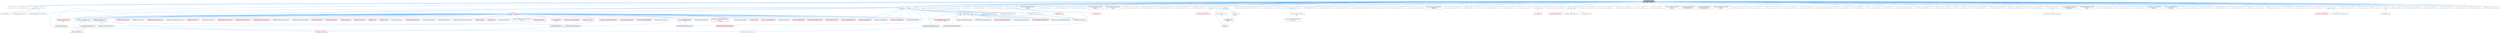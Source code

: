 digraph "ModuleManager.h"
{
 // INTERACTIVE_SVG=YES
 // LATEX_PDF_SIZE
  bgcolor="transparent";
  edge [fontname=Helvetica,fontsize=10,labelfontname=Helvetica,labelfontsize=10];
  node [fontname=Helvetica,fontsize=10,shape=box,height=0.2,width=0.4];
  Node1 [id="Node000001",label="ModuleManager.h",height=0.2,width=0.4,color="gray40", fillcolor="grey60", style="filled", fontcolor="black",tooltip=" "];
  Node1 -> Node2 [id="edge1_Node000001_Node000002",dir="back",color="steelblue1",style="solid",tooltip=" "];
  Node2 [id="Node000002",label="AIModule.h",height=0.2,width=0.4,color="grey40", fillcolor="white", style="filled",URL="$d9/df1/AIModule_8h.html",tooltip=" "];
  Node1 -> Node3 [id="edge2_Node000001_Node000003",dir="back",color="steelblue1",style="solid",tooltip=" "];
  Node3 [id="Node000003",label="AnimationEditorUtils.h",height=0.2,width=0.4,color="grey40", fillcolor="white", style="filled",URL="$df/d23/AnimationEditorUtils_8h.html",tooltip=" "];
  Node1 -> Node4 [id="edge3_Node000001_Node000004",dir="back",color="steelblue1",style="solid",tooltip=" "];
  Node4 [id="Node000004",label="AssetRegistryInterface.h",height=0.2,width=0.4,color="grey40", fillcolor="white", style="filled",URL="$d5/d26/AssetRegistryInterface_8h.html",tooltip=" "];
  Node4 -> Node5 [id="edge4_Node000004_Node000005",dir="back",color="steelblue1",style="solid",tooltip=" "];
  Node5 [id="Node000005",label="AssetManager.h",height=0.2,width=0.4,color="grey40", fillcolor="white", style="filled",URL="$d6/d7d/AssetManager_8h.html",tooltip=" "];
  Node4 -> Node6 [id="edge5_Node000004_Node000006",dir="back",color="steelblue1",style="solid",tooltip=" "];
  Node6 [id="Node000006",label="AssetRegistryGenerator.h",height=0.2,width=0.4,color="grey40", fillcolor="white", style="filled",URL="$df/dd1/AssetRegistryGenerator_8h.html",tooltip=" "];
  Node4 -> Node7 [id="edge6_Node000004_Node000007",dir="back",color="steelblue1",style="solid",tooltip=" "];
  Node7 [id="Node000007",label="DiffAssetRegistriesCommandlet.h",height=0.2,width=0.4,color="grey40", fillcolor="white", style="filled",URL="$d8/d4e/DiffAssetRegistriesCommandlet_8h.html",tooltip=" "];
  Node1 -> Node8 [id="edge7_Node000001_Node000008",dir="back",color="steelblue1",style="solid",tooltip=" "];
  Node8 [id="Node000008",label="BlueprintActionFilter.h",height=0.2,width=0.4,color="grey40", fillcolor="white", style="filled",URL="$d5/d2a/BlueprintActionFilter_8h.html",tooltip=" "];
  Node8 -> Node9 [id="edge8_Node000008_Node000009",dir="back",color="steelblue1",style="solid",tooltip=" "];
  Node9 [id="Node000009",label="BlueprintActionMenuUtils.h",height=0.2,width=0.4,color="grey40", fillcolor="white", style="filled",URL="$d3/dad/BlueprintActionMenuUtils_8h.html",tooltip=" "];
  Node8 -> Node10 [id="edge9_Node000008_Node000010",dir="back",color="steelblue1",style="solid",tooltip=" "];
  Node10 [id="Node000010",label="BlueprintComponentNodeSpawner.h",height=0.2,width=0.4,color="grey40", fillcolor="white", style="filled",URL="$d2/d98/BlueprintComponentNodeSpawner_8h.html",tooltip=" "];
  Node8 -> Node11 [id="edge10_Node000008_Node000011",dir="back",color="steelblue1",style="solid",tooltip=" "];
  Node11 [id="Node000011",label="BlueprintDragDropMenuItem.h",height=0.2,width=0.4,color="grey40", fillcolor="white", style="filled",URL="$dc/deb/BlueprintDragDropMenuItem_8h.html",tooltip=" "];
  Node8 -> Node12 [id="edge11_Node000008_Node000012",dir="back",color="steelblue1",style="solid",tooltip=" "];
  Node12 [id="Node000012",label="BlueprintFunctionNodeSpawner.h",height=0.2,width=0.4,color="grey40", fillcolor="white", style="filled",URL="$d0/d59/BlueprintFunctionNodeSpawner_8h.html",tooltip=" "];
  Node12 -> Node13 [id="edge12_Node000012_Node000013",dir="back",color="steelblue1",style="solid",tooltip=" "];
  Node13 [id="Node000013",label="BlueprintTypePromotion.h",height=0.2,width=0.4,color="grey40", fillcolor="white", style="filled",URL="$d2/d23/BlueprintTypePromotion_8h.html",tooltip=" "];
  Node8 -> Node14 [id="edge13_Node000008_Node000014",dir="back",color="steelblue1",style="solid",tooltip=" "];
  Node14 [id="Node000014",label="BlueprintNodeSpawner.h",height=0.2,width=0.4,color="grey40", fillcolor="white", style="filled",URL="$d1/de9/BlueprintNodeSpawner_8h.html",tooltip=" "];
  Node14 -> Node15 [id="edge14_Node000014_Node000015",dir="back",color="steelblue1",style="solid",tooltip=" "];
  Node15 [id="Node000015",label="BlueprintAssetNodeSpawner.h",height=0.2,width=0.4,color="grey40", fillcolor="white", style="filled",URL="$d2/d56/BlueprintAssetNodeSpawner_8h.html",tooltip=" "];
  Node14 -> Node16 [id="edge15_Node000014_Node000016",dir="back",color="steelblue1",style="solid",tooltip=" "];
  Node16 [id="Node000016",label="BlueprintBoundNodeSpawner.h",height=0.2,width=0.4,color="grey40", fillcolor="white", style="filled",URL="$d4/da4/BlueprintBoundNodeSpawner_8h.html",tooltip=" "];
  Node14 -> Node10 [id="edge16_Node000014_Node000010",dir="back",color="steelblue1",style="solid",tooltip=" "];
  Node14 -> Node17 [id="edge17_Node000014_Node000017",dir="back",color="steelblue1",style="solid",tooltip=" "];
  Node17 [id="Node000017",label="BlueprintEventNodeSpawner.h",height=0.2,width=0.4,color="red", fillcolor="#FFF0F0", style="filled",URL="$d4/dd3/BlueprintEventNodeSpawner_8h.html",tooltip=" "];
  Node14 -> Node20 [id="edge18_Node000014_Node000020",dir="back",color="steelblue1",style="solid",tooltip=" "];
  Node20 [id="Node000020",label="BlueprintFieldNodeSpawner.h",height=0.2,width=0.4,color="red", fillcolor="#FFF0F0", style="filled",URL="$da/d70/BlueprintFieldNodeSpawner_8h.html",tooltip=" "];
  Node20 -> Node12 [id="edge19_Node000020_Node000012",dir="back",color="steelblue1",style="solid",tooltip=" "];
  Node20 -> Node22 [id="edge20_Node000020_Node000022",dir="back",color="steelblue1",style="solid",tooltip=" "];
  Node22 [id="Node000022",label="BlueprintVariableNodeSpawner.h",height=0.2,width=0.4,color="grey40", fillcolor="white", style="filled",URL="$db/dba/BlueprintVariableNodeSpawner_8h.html",tooltip=" "];
  Node14 -> Node12 [id="edge21_Node000014_Node000012",dir="back",color="steelblue1",style="solid",tooltip=" "];
  Node14 -> Node23 [id="edge22_Node000014_Node000023",dir="back",color="steelblue1",style="solid",tooltip=" "];
  Node23 [id="Node000023",label="BlueprintNodeTemplateCache.h",height=0.2,width=0.4,color="grey40", fillcolor="white", style="filled",URL="$d7/d87/BlueprintNodeTemplateCache_8h.html",tooltip=" "];
  Node14 -> Node22 [id="edge23_Node000014_Node000022",dir="back",color="steelblue1",style="solid",tooltip=" "];
  Node14 -> Node24 [id="edge24_Node000014_Node000024",dir="back",color="steelblue1",style="solid",tooltip=" "];
  Node24 [id="Node000024",label="RigVMEdGraphNodeSpawner.h",height=0.2,width=0.4,color="red", fillcolor="#FFF0F0", style="filled",URL="$d4/d8b/RigVMEdGraphNodeSpawner_8h.html",tooltip=" "];
  Node14 -> Node31 [id="edge25_Node000014_Node000031",dir="back",color="steelblue1",style="solid",tooltip=" "];
  Node31 [id="Node000031",label="SRigVMActionMenu.cpp",height=0.2,width=0.4,color="grey40", fillcolor="white", style="filled",URL="$dc/d4c/SRigVMActionMenu_8cpp.html",tooltip=" "];
  Node8 -> Node22 [id="edge26_Node000008_Node000022",dir="back",color="steelblue1",style="solid",tooltip=" "];
  Node8 -> Node32 [id="edge27_Node000008_Node000032",dir="back",color="steelblue1",style="solid",tooltip=" "];
  Node32 [id="Node000032",label="K2Node.h",height=0.2,width=0.4,color="red", fillcolor="#FFF0F0", style="filled",URL="$d5/d94/K2Node_8h.html",tooltip=" "];
  Node32 -> Node33 [id="edge28_Node000032_Node000033",dir="back",color="steelblue1",style="solid",tooltip=" "];
  Node33 [id="Node000033",label="AnimGraphNode_Base.h",height=0.2,width=0.4,color="red", fillcolor="#FFF0F0", style="filled",URL="$d0/dfb/AnimGraphNode__Base_8h.html",tooltip=" "];
  Node33 -> Node124 [id="edge29_Node000033_Node000124",dir="back",color="steelblue1",style="solid",tooltip=" "];
  Node124 [id="Node000124",label="K2Node_AnimNodeReference.h",height=0.2,width=0.4,color="grey40", fillcolor="white", style="filled",URL="$d2/d81/K2Node__AnimNodeReference_8h.html",tooltip=" "];
  Node32 -> Node20 [id="edge30_Node000032_Node000020",dir="back",color="steelblue1",style="solid",tooltip=" "];
  Node32 -> Node124 [id="edge31_Node000032_Node000124",dir="back",color="steelblue1",style="solid",tooltip=" "];
  Node32 -> Node125 [id="edge32_Node000032_Node000125",dir="back",color="steelblue1",style="solid",tooltip=" "];
  Node125 [id="Node000125",label="K2Node_AssignmentStatement.h",height=0.2,width=0.4,color="red", fillcolor="#FFF0F0", style="filled",URL="$d1/d32/K2Node__AssignmentStatement_8h.html",tooltip=" "];
  Node32 -> Node128 [id="edge33_Node000032_Node000128",dir="back",color="steelblue1",style="solid",tooltip=" "];
  Node128 [id="Node000128",label="K2Node_BaseAsyncTask.h",height=0.2,width=0.4,color="red", fillcolor="#FFF0F0", style="filled",URL="$d5/db7/K2Node__BaseAsyncTask_8h.html",tooltip=" "];
  Node32 -> Node131 [id="edge34_Node000032_Node000131",dir="back",color="steelblue1",style="solid",tooltip=" "];
  Node131 [id="Node000131",label="K2Node_BaseMCDelegate.h",height=0.2,width=0.4,color="red", fillcolor="#FFF0F0", style="filled",URL="$dd/d9b/K2Node__BaseMCDelegate_8h.html",tooltip=" "];
  Node32 -> Node137 [id="edge35_Node000032_Node000137",dir="back",color="steelblue1",style="solid",tooltip=" "];
  Node137 [id="Node000137",label="K2Node_BitmaskLiteral.h",height=0.2,width=0.4,color="grey40", fillcolor="white", style="filled",URL="$dc/de6/K2Node__BitmaskLiteral_8h.html",tooltip=" "];
  Node32 -> Node138 [id="edge36_Node000032_Node000138",dir="back",color="steelblue1",style="solid",tooltip=" "];
  Node138 [id="Node000138",label="K2Node_BreakStruct.h",height=0.2,width=0.4,color="red", fillcolor="#FFF0F0", style="filled",URL="$df/d93/K2Node__BreakStruct_8h.html",tooltip=" "];
  Node32 -> Node139 [id="edge37_Node000032_Node000139",dir="back",color="steelblue1",style="solid",tooltip=" "];
  Node139 [id="Node000139",label="K2Node_CallFunction.h",height=0.2,width=0.4,color="red", fillcolor="#FFF0F0", style="filled",URL="$d5/d5f/K2Node__CallFunction_8h.html",tooltip=" "];
  Node139 -> Node142 [id="edge38_Node000139_Node000142",dir="back",color="steelblue1",style="solid",tooltip=" "];
  Node142 [id="Node000142",label="K2Node_AnimGetter.h",height=0.2,width=0.4,color="grey40", fillcolor="white", style="filled",URL="$dc/d9a/K2Node__AnimGetter_8h.html",tooltip=" "];
  Node32 -> Node157 [id="edge39_Node000032_Node000157",dir="back",color="steelblue1",style="solid",tooltip=" "];
  Node157 [id="Node000157",label="K2Node_CastByteToEnum.h",height=0.2,width=0.4,color="grey40", fillcolor="white", style="filled",URL="$d7/dcf/K2Node__CastByteToEnum_8h.html",tooltip=" "];
  Node32 -> Node158 [id="edge40_Node000032_Node000158",dir="back",color="steelblue1",style="solid",tooltip=" "];
  Node158 [id="Node000158",label="K2Node_ClassDynamicCast.h",height=0.2,width=0.4,color="grey40", fillcolor="white", style="filled",URL="$d1/d23/K2Node__ClassDynamicCast_8h.html",tooltip=" "];
  Node32 -> Node159 [id="edge41_Node000032_Node000159",dir="back",color="steelblue1",style="solid",tooltip=" "];
  Node159 [id="Node000159",label="K2Node_ConstructObjectFrom\lClass.h",height=0.2,width=0.4,color="red", fillcolor="#FFF0F0", style="filled",URL="$d6/de4/K2Node__ConstructObjectFromClass_8h.html",tooltip=" "];
  Node159 -> Node162 [id="edge42_Node000159_Node000162",dir="back",color="steelblue1",style="solid",tooltip=" "];
  Node162 [id="Node000162",label="K2Node_SpawnActorFromClass.h",height=0.2,width=0.4,color="red", fillcolor="#FFF0F0", style="filled",URL="$dc/d71/K2Node__SpawnActorFromClass_8h.html",tooltip=" "];
  Node32 -> Node163 [id="edge43_Node000032_Node000163",dir="back",color="steelblue1",style="solid",tooltip=" "];
  Node163 [id="Node000163",label="K2Node_ConvertAsset.h",height=0.2,width=0.4,color="grey40", fillcolor="white", style="filled",URL="$d0/da7/K2Node__ConvertAsset_8h.html",tooltip=" "];
  Node32 -> Node164 [id="edge44_Node000032_Node000164",dir="back",color="steelblue1",style="solid",tooltip=" "];
  Node164 [id="Node000164",label="K2Node_Copy.h",height=0.2,width=0.4,color="red", fillcolor="#FFF0F0", style="filled",URL="$d5/dce/K2Node__Copy_8h.html",tooltip=" "];
  Node32 -> Node165 [id="edge45_Node000032_Node000165",dir="back",color="steelblue1",style="solid",tooltip=" "];
  Node165 [id="Node000165",label="K2Node_CreateDelegate.h",height=0.2,width=0.4,color="red", fillcolor="#FFF0F0", style="filled",URL="$d2/d7e/K2Node__CreateDelegate_8h.html",tooltip=" "];
  Node32 -> Node166 [id="edge46_Node000032_Node000166",dir="back",color="steelblue1",style="solid",tooltip=" "];
  Node166 [id="Node000166",label="K2Node_DeadClass.h",height=0.2,width=0.4,color="grey40", fillcolor="white", style="filled",URL="$df/d0c/K2Node__DeadClass_8h.html",tooltip=" "];
  Node32 -> Node167 [id="edge47_Node000032_Node000167",dir="back",color="steelblue1",style="solid",tooltip=" "];
  Node167 [id="Node000167",label="K2Node_DelegateSet.h",height=0.2,width=0.4,color="red", fillcolor="#FFF0F0", style="filled",URL="$d0/d7b/K2Node__DelegateSet_8h.html",tooltip=" "];
  Node32 -> Node168 [id="edge48_Node000032_Node000168",dir="back",color="steelblue1",style="solid",tooltip=" "];
  Node168 [id="Node000168",label="K2Node_DoOnceMultiInput.h",height=0.2,width=0.4,color="red", fillcolor="#FFF0F0", style="filled",URL="$d8/db3/K2Node__DoOnceMultiInput_8h.html",tooltip=" "];
  Node32 -> Node169 [id="edge49_Node000032_Node000169",dir="back",color="steelblue1",style="solid",tooltip=" "];
  Node169 [id="Node000169",label="K2Node_DynamicCast.h",height=0.2,width=0.4,color="red", fillcolor="#FFF0F0", style="filled",URL="$dc/d1c/K2Node__DynamicCast_8h.html",tooltip=" "];
  Node169 -> Node158 [id="edge50_Node000169_Node000158",dir="back",color="steelblue1",style="solid",tooltip=" "];
  Node32 -> Node170 [id="edge51_Node000032_Node000170",dir="back",color="steelblue1",style="solid",tooltip=" "];
  Node170 [id="Node000170",label="K2Node_EaseFunction.h",height=0.2,width=0.4,color="red", fillcolor="#FFF0F0", style="filled",URL="$d7/db4/K2Node__EaseFunction_8h.html",tooltip=" "];
  Node32 -> Node171 [id="edge52_Node000032_Node000171",dir="back",color="steelblue1",style="solid",tooltip=" "];
  Node171 [id="Node000171",label="K2Node_EditablePinBase.h",height=0.2,width=0.4,color="red", fillcolor="#FFF0F0", style="filled",URL="$dd/d63/K2Node__EditablePinBase_8h.html",tooltip=" "];
  Node32 -> Node207 [id="edge53_Node000032_Node000207",dir="back",color="steelblue1",style="solid",tooltip=" "];
  Node207 [id="Node000207",label="K2Node_EnumEquality.h",height=0.2,width=0.4,color="red", fillcolor="#FFF0F0", style="filled",URL="$d4/d88/K2Node__EnumEquality_8h.html",tooltip=" "];
  Node32 -> Node209 [id="edge54_Node000032_Node000209",dir="back",color="steelblue1",style="solid",tooltip=" "];
  Node209 [id="Node000209",label="K2Node_EnumLiteral.h",height=0.2,width=0.4,color="grey40", fillcolor="white", style="filled",URL="$d3/d1c/K2Node__EnumLiteral_8h.html",tooltip=" "];
  Node32 -> Node210 [id="edge55_Node000032_Node000210",dir="back",color="steelblue1",style="solid",tooltip=" "];
  Node210 [id="Node000210",label="K2Node_ExecutionSequence.h",height=0.2,width=0.4,color="red", fillcolor="#FFF0F0", style="filled",URL="$da/d97/K2Node__ExecutionSequence_8h.html",tooltip=" "];
  Node32 -> Node212 [id="edge56_Node000032_Node000212",dir="back",color="steelblue1",style="solid",tooltip=" "];
  Node212 [id="Node000212",label="K2Node_ForEachElementInEnum.h",height=0.2,width=0.4,color="grey40", fillcolor="white", style="filled",URL="$d2/d15/K2Node__ForEachElementInEnum_8h.html",tooltip=" "];
  Node32 -> Node213 [id="edge57_Node000032_Node000213",dir="back",color="steelblue1",style="solid",tooltip=" "];
  Node213 [id="Node000213",label="K2Node_FormatText.h",height=0.2,width=0.4,color="red", fillcolor="#FFF0F0", style="filled",URL="$d0/d94/K2Node__FormatText_8h.html",tooltip=" "];
  Node32 -> Node214 [id="edge58_Node000032_Node000214",dir="back",color="steelblue1",style="solid",tooltip=" "];
  Node214 [id="Node000214",label="K2Node_GenericToText.h",height=0.2,width=0.4,color="grey40", fillcolor="white", style="filled",URL="$d7/dc1/K2Node__GenericToText_8h.html",tooltip=" "];
  Node32 -> Node215 [id="edge59_Node000032_Node000215",dir="back",color="steelblue1",style="solid",tooltip=" "];
  Node215 [id="Node000215",label="K2Node_GetArrayItem.h",height=0.2,width=0.4,color="red", fillcolor="#FFF0F0", style="filled",URL="$df/db6/K2Node__GetArrayItem_8h.html",tooltip=" "];
  Node32 -> Node216 [id="edge60_Node000032_Node000216",dir="back",color="steelblue1",style="solid",tooltip=" "];
  Node216 [id="Node000216",label="K2Node_GetClassDefaults.h",height=0.2,width=0.4,color="red", fillcolor="#FFF0F0", style="filled",URL="$d8/d5e/K2Node__GetClassDefaults_8h.html",tooltip=" "];
  Node32 -> Node217 [id="edge61_Node000032_Node000217",dir="back",color="steelblue1",style="solid",tooltip=" "];
  Node217 [id="Node000217",label="K2Node_GetDataTableRow.h",height=0.2,width=0.4,color="red", fillcolor="#FFF0F0", style="filled",URL="$d5/d7f/K2Node__GetDataTableRow_8h.html",tooltip=" "];
  Node32 -> Node218 [id="edge62_Node000032_Node000218",dir="back",color="steelblue1",style="solid",tooltip=" "];
  Node218 [id="Node000218",label="K2Node_GetEnumeratorName.h",height=0.2,width=0.4,color="red", fillcolor="#FFF0F0", style="filled",URL="$d1/d1f/K2Node__GetEnumeratorName_8h.html",tooltip=" "];
  Node32 -> Node220 [id="edge63_Node000032_Node000220",dir="back",color="steelblue1",style="solid",tooltip=" "];
  Node220 [id="Node000220",label="K2Node_GetNumEnumEntries.h",height=0.2,width=0.4,color="grey40", fillcolor="white", style="filled",URL="$d6/d60/K2Node__GetNumEnumEntries_8h.html",tooltip=" "];
  Node32 -> Node221 [id="edge64_Node000032_Node000221",dir="back",color="steelblue1",style="solid",tooltip=" "];
  Node221 [id="Node000221",label="K2Node_GetSequenceBinding.h",height=0.2,width=0.4,color="grey40", fillcolor="white", style="filled",URL="$dc/d62/K2Node__GetSequenceBinding_8h.html",tooltip=" "];
  Node32 -> Node222 [id="edge65_Node000032_Node000222",dir="back",color="steelblue1",style="solid",tooltip=" "];
  Node222 [id="Node000222",label="K2Node_GetSubsystem.h",height=0.2,width=0.4,color="grey40", fillcolor="white", style="filled",URL="$d6/d44/K2Node__GetSubsystem_8h.html",tooltip=" "];
  Node32 -> Node223 [id="edge66_Node000032_Node000223",dir="back",color="steelblue1",style="solid",tooltip=" "];
  Node223 [id="Node000223",label="K2Node_IfThenElse.h",height=0.2,width=0.4,color="red", fillcolor="#FFF0F0", style="filled",URL="$d7/d43/K2Node__IfThenElse_8h.html",tooltip=" "];
  Node32 -> Node224 [id="edge67_Node000032_Node000224",dir="back",color="steelblue1",style="solid",tooltip=" "];
  Node224 [id="Node000224",label="K2Node_InputAction.h",height=0.2,width=0.4,color="red", fillcolor="#FFF0F0", style="filled",URL="$d7/d16/K2Node__InputAction_8h.html",tooltip=" "];
  Node32 -> Node225 [id="edge68_Node000032_Node000225",dir="back",color="steelblue1",style="solid",tooltip=" "];
  Node225 [id="Node000225",label="K2Node_InputKey.h",height=0.2,width=0.4,color="red", fillcolor="#FFF0F0", style="filled",URL="$d2/dd5/K2Node__InputKey_8h.html",tooltip=" "];
  Node32 -> Node226 [id="edge69_Node000032_Node000226",dir="back",color="steelblue1",style="solid",tooltip=" "];
  Node226 [id="Node000226",label="K2Node_InputTouch.h",height=0.2,width=0.4,color="red", fillcolor="#FFF0F0", style="filled",URL="$d4/d0f/K2Node__InputTouch_8h.html",tooltip=" "];
  Node32 -> Node227 [id="edge70_Node000032_Node000227",dir="back",color="steelblue1",style="solid",tooltip=" "];
  Node227 [id="Node000227",label="K2Node_Knot.h",height=0.2,width=0.4,color="red", fillcolor="#FFF0F0", style="filled",URL="$d2/dfd/K2Node__Knot_8h.html",tooltip=" "];
  Node32 -> Node228 [id="edge71_Node000032_Node000228",dir="back",color="steelblue1",style="solid",tooltip=" "];
  Node228 [id="Node000228",label="K2Node_Literal.h",height=0.2,width=0.4,color="red", fillcolor="#FFF0F0", style="filled",URL="$da/d6c/K2Node__Literal_8h.html",tooltip=" "];
  Node32 -> Node229 [id="edge72_Node000032_Node000229",dir="back",color="steelblue1",style="solid",tooltip=" "];
  Node229 [id="Node000229",label="K2Node_LoadAsset.h",height=0.2,width=0.4,color="grey40", fillcolor="white", style="filled",URL="$db/d4b/K2Node__LoadAsset_8h.html",tooltip=" "];
  Node32 -> Node205 [id="edge73_Node000032_Node000205",dir="back",color="steelblue1",style="solid",tooltip=" "];
  Node205 [id="Node000205",label="K2Node_MacroInstance.h",height=0.2,width=0.4,color="red", fillcolor="#FFF0F0", style="filled",URL="$d1/d45/K2Node__MacroInstance_8h.html",tooltip=" "];
  Node32 -> Node230 [id="edge74_Node000032_Node000230",dir="back",color="steelblue1",style="solid",tooltip=" "];
  Node230 [id="Node000230",label="K2Node_MakeContainer.h",height=0.2,width=0.4,color="red", fillcolor="#FFF0F0", style="filled",URL="$d8/de7/K2Node__MakeContainer_8h.html",tooltip=" "];
  Node32 -> Node234 [id="edge75_Node000032_Node000234",dir="back",color="steelblue1",style="solid",tooltip=" "];
  Node234 [id="Node000234",label="K2Node_MakeStruct.h",height=0.2,width=0.4,color="red", fillcolor="#FFF0F0", style="filled",URL="$de/de5/K2Node__MakeStruct_8h.html",tooltip=" "];
  Node32 -> Node236 [id="edge76_Node000032_Node000236",dir="back",color="steelblue1",style="solid",tooltip=" "];
  Node236 [id="Node000236",label="K2Node_MakeVariable.h",height=0.2,width=0.4,color="grey40", fillcolor="white", style="filled",URL="$df/df3/K2Node__MakeVariable_8h.html",tooltip=" "];
  Node32 -> Node237 [id="edge77_Node000032_Node000237",dir="back",color="steelblue1",style="solid",tooltip=" "];
  Node237 [id="Node000237",label="K2Node_MapForEach.h",height=0.2,width=0.4,color="grey40", fillcolor="white", style="filled",URL="$da/d7a/K2Node__MapForEach_8h.html",tooltip=" "];
  Node32 -> Node238 [id="edge78_Node000032_Node000238",dir="back",color="steelblue1",style="solid",tooltip=" "];
  Node238 [id="Node000238",label="K2Node_PureAssignmentStatement.h",height=0.2,width=0.4,color="grey40", fillcolor="white", style="filled",URL="$dc/dda/K2Node__PureAssignmentStatement_8h.html",tooltip=" "];
  Node32 -> Node239 [id="edge79_Node000032_Node000239",dir="back",color="steelblue1",style="solid",tooltip=" "];
  Node239 [id="Node000239",label="K2Node_Select.h",height=0.2,width=0.4,color="red", fillcolor="#FFF0F0", style="filled",URL="$d2/de5/K2Node__Select_8h.html",tooltip=" "];
  Node32 -> Node240 [id="edge80_Node000032_Node000240",dir="back",color="steelblue1",style="solid",tooltip=" "];
  Node240 [id="Node000240",label="K2Node_Self.h",height=0.2,width=0.4,color="red", fillcolor="#FFF0F0", style="filled",URL="$d3/d27/K2Node__Self_8h.html",tooltip=" "];
  Node32 -> Node241 [id="edge81_Node000032_Node000241",dir="back",color="steelblue1",style="solid",tooltip=" "];
  Node241 [id="Node000241",label="K2Node_SetForEach.h",height=0.2,width=0.4,color="grey40", fillcolor="white", style="filled",URL="$d7/dbd/K2Node__SetForEach_8h.html",tooltip=" "];
  Node32 -> Node242 [id="edge82_Node000032_Node000242",dir="back",color="steelblue1",style="solid",tooltip=" "];
  Node242 [id="Node000242",label="K2Node_SetVariableOnPersistent\lFrame.h",height=0.2,width=0.4,color="grey40", fillcolor="white", style="filled",URL="$db/de9/K2Node__SetVariableOnPersistentFrame_8h.html",tooltip=" "];
  Node32 -> Node243 [id="edge83_Node000032_Node000243",dir="back",color="steelblue1",style="solid",tooltip=" "];
  Node243 [id="Node000243",label="K2Node_SpawnActor.h",height=0.2,width=0.4,color="red", fillcolor="#FFF0F0", style="filled",URL="$df/dd1/K2Node__SpawnActor_8h.html",tooltip=" "];
  Node32 -> Node162 [id="edge84_Node000032_Node000162",dir="back",color="steelblue1",style="solid",tooltip=" "];
  Node32 -> Node244 [id="edge85_Node000032_Node000244",dir="back",color="steelblue1",style="solid",tooltip=" "];
  Node244 [id="Node000244",label="K2Node_StructMemberGet.h",height=0.2,width=0.4,color="grey40", fillcolor="white", style="filled",URL="$d3/d37/K2Node__StructMemberGet_8h.html",tooltip=" "];
  Node244 -> Node138 [id="edge86_Node000244_Node000138",dir="back",color="steelblue1",style="solid",tooltip=" "];
  Node32 -> Node245 [id="edge87_Node000032_Node000245",dir="back",color="steelblue1",style="solid",tooltip=" "];
  Node245 [id="Node000245",label="K2Node_StructMemberSet.h",height=0.2,width=0.4,color="grey40", fillcolor="white", style="filled",URL="$df/d40/K2Node__StructMemberSet_8h.html",tooltip=" "];
  Node245 -> Node234 [id="edge88_Node000245_Node000234",dir="back",color="steelblue1",style="solid",tooltip=" "];
  Node32 -> Node246 [id="edge89_Node000032_Node000246",dir="back",color="steelblue1",style="solid",tooltip=" "];
  Node246 [id="Node000246",label="K2Node_StructOperation.h",height=0.2,width=0.4,color="grey40", fillcolor="white", style="filled",URL="$d1/d1c/K2Node__StructOperation_8h.html",tooltip=" "];
  Node246 -> Node234 [id="edge90_Node000246_Node000234",dir="back",color="steelblue1",style="solid",tooltip=" "];
  Node246 -> Node244 [id="edge91_Node000246_Node000244",dir="back",color="steelblue1",style="solid",tooltip=" "];
  Node246 -> Node245 [id="edge92_Node000246_Node000245",dir="back",color="steelblue1",style="solid",tooltip=" "];
  Node32 -> Node247 [id="edge93_Node000032_Node000247",dir="back",color="steelblue1",style="solid",tooltip=" "];
  Node247 [id="Node000247",label="K2Node_Switch.h",height=0.2,width=0.4,color="red", fillcolor="#FFF0F0", style="filled",URL="$dc/d1a/K2Node__Switch_8h.html",tooltip=" "];
  Node247 -> Node248 [id="edge94_Node000247_Node000248",dir="back",color="steelblue1",style="solid",tooltip=" "];
  Node248 [id="Node000248",label="K2Node_SwitchEnum.h",height=0.2,width=0.4,color="grey40", fillcolor="white", style="filled",URL="$d1/df5/K2Node__SwitchEnum_8h.html",tooltip=" "];
  Node32 -> Node248 [id="edge95_Node000032_Node000248",dir="back",color="steelblue1",style="solid",tooltip=" "];
  Node32 -> Node252 [id="edge96_Node000032_Node000252",dir="back",color="steelblue1",style="solid",tooltip=" "];
  Node252 [id="Node000252",label="K2Node_TemporaryVariable.h",height=0.2,width=0.4,color="red", fillcolor="#FFF0F0", style="filled",URL="$d1/d6a/K2Node__TemporaryVariable_8h.html",tooltip=" "];
  Node32 -> Node254 [id="edge97_Node000032_Node000254",dir="back",color="steelblue1",style="solid",tooltip=" "];
  Node254 [id="Node000254",label="K2Node_Timeline.h",height=0.2,width=0.4,color="red", fillcolor="#FFF0F0", style="filled",URL="$dd/dd4/K2Node__Timeline_8h.html",tooltip=" "];
  Node32 -> Node260 [id="edge98_Node000032_Node000260",dir="back",color="steelblue1",style="solid",tooltip=" "];
  Node260 [id="Node000260",label="K2Node_VariableSetRef.h",height=0.2,width=0.4,color="grey40", fillcolor="white", style="filled",URL="$dc/de5/K2Node__VariableSetRef_8h.html",tooltip=" "];
  Node8 -> Node142 [id="edge99_Node000008_Node000142",dir="back",color="steelblue1",style="solid",tooltip=" "];
  Node8 -> Node124 [id="edge100_Node000008_Node000124",dir="back",color="steelblue1",style="solid",tooltip=" "];
  Node8 -> Node139 [id="edge101_Node000008_Node000139",dir="back",color="steelblue1",style="solid",tooltip=" "];
  Node8 -> Node169 [id="edge102_Node000008_Node000169",dir="back",color="steelblue1",style="solid",tooltip=" "];
  Node8 -> Node215 [id="edge103_Node000008_Node000215",dir="back",color="steelblue1",style="solid",tooltip=" "];
  Node8 -> Node222 [id="edge104_Node000008_Node000222",dir="back",color="steelblue1",style="solid",tooltip=" "];
  Node8 -> Node205 [id="edge105_Node000008_Node000205",dir="back",color="steelblue1",style="solid",tooltip=" "];
  Node8 -> Node246 [id="edge106_Node000008_Node000246",dir="back",color="steelblue1",style="solid",tooltip=" "];
  Node8 -> Node260 [id="edge107_Node000008_Node000260",dir="back",color="steelblue1",style="solid",tooltip=" "];
  Node8 -> Node261 [id="edge108_Node000008_Node000261",dir="back",color="steelblue1",style="solid",tooltip=" "];
  Node261 [id="Node000261",label="RigVMActionMenuUtils.h",height=0.2,width=0.4,color="grey40", fillcolor="white", style="filled",URL="$dd/d72/RigVMActionMenuUtils_8h.html",tooltip=" "];
  Node261 -> Node31 [id="edge109_Node000261_Node000031",dir="back",color="steelblue1",style="solid",tooltip=" "];
  Node8 -> Node24 [id="edge110_Node000008_Node000024",dir="back",color="steelblue1",style="solid",tooltip=" "];
  Node1 -> Node13 [id="edge111_Node000001_Node000013",dir="back",color="steelblue1",style="solid",tooltip=" "];
  Node1 -> Node262 [id="edge112_Node000001_Node000262",dir="back",color="steelblue1",style="solid",tooltip=" "];
  Node262 [id="Node000262",label="CameraModularFeature.h",height=0.2,width=0.4,color="grey40", fillcolor="white", style="filled",URL="$dc/d79/CameraModularFeature_8h.html",tooltip=" "];
  Node1 -> Node263 [id="edge113_Node000001_Node000263",dir="back",color="steelblue1",style="solid",tooltip=" "];
  Node263 [id="Node000263",label="CameraPhotographyModule.h",height=0.2,width=0.4,color="grey40", fillcolor="white", style="filled",URL="$dc/d3c/CameraPhotographyModule_8h.html",tooltip=" "];
  Node1 -> Node264 [id="edge114_Node000001_Node000264",dir="back",color="steelblue1",style="solid",tooltip=" "];
  Node264 [id="Node000264",label="CelestialVault.h",height=0.2,width=0.4,color="grey40", fillcolor="white", style="filled",URL="$d8/d37/CelestialVault_8h.html",tooltip=" "];
  Node1 -> Node265 [id="edge115_Node000001_Node000265",dir="back",color="steelblue1",style="solid",tooltip=" "];
  Node265 [id="Node000265",label="CelestialVaultEditor.h",height=0.2,width=0.4,color="grey40", fillcolor="white", style="filled",URL="$da/ddc/CelestialVaultEditor_8h.html",tooltip=" "];
  Node1 -> Node266 [id="edge116_Node000001_Node000266",dir="back",color="steelblue1",style="solid",tooltip=" "];
  Node266 [id="Node000266",label="ChaosCachingEditorPlugin.h",height=0.2,width=0.4,color="grey40", fillcolor="white", style="filled",URL="$db/d55/ChaosCachingEditorPlugin_8h.html",tooltip=" "];
  Node1 -> Node267 [id="edge117_Node000001_Node000267",dir="back",color="steelblue1",style="solid",tooltip=" "];
  Node267 [id="Node000267",label="ChaosCachingPlugin.h",height=0.2,width=0.4,color="grey40", fillcolor="white", style="filled",URL="$d3/dc8/ChaosCachingPlugin_8h.html",tooltip=" "];
  Node267 -> Node268 [id="edge118_Node000267_Node000268",dir="back",color="steelblue1",style="solid",tooltip=" "];
  Node268 [id="Node000268",label="CacheEvents.h",height=0.2,width=0.4,color="red", fillcolor="#FFF0F0", style="filled",URL="$dc/dc3/CacheEvents_8h.html",tooltip=" "];
  Node1 -> Node273 [id="edge119_Node000001_Node000273",dir="back",color="steelblue1",style="solid",tooltip=" "];
  Node273 [id="Node000273",label="ChaosFleshDeprecatedNodes\lPlugin.h",height=0.2,width=0.4,color="grey40", fillcolor="white", style="filled",URL="$d9/d1d/ChaosFleshDeprecatedNodesPlugin_8h.html",tooltip=" "];
  Node1 -> Node274 [id="edge120_Node000001_Node000274",dir="back",color="steelblue1",style="solid",tooltip=" "];
  Node274 [id="Node000274",label="ChaosFleshEditorPlugin.h",height=0.2,width=0.4,color="grey40", fillcolor="white", style="filled",URL="$d1/dea/ChaosFleshEditorPlugin_8h.html",tooltip=" "];
  Node1 -> Node275 [id="edge121_Node000001_Node000275",dir="back",color="steelblue1",style="solid",tooltip=" "];
  Node275 [id="Node000275",label="ChaosFleshEnginePlugin.h",height=0.2,width=0.4,color="grey40", fillcolor="white", style="filled",URL="$dc/da6/ChaosFleshEnginePlugin_8h.html",tooltip=" "];
  Node1 -> Node276 [id="edge122_Node000001_Node000276",dir="back",color="steelblue1",style="solid",tooltip=" "];
  Node276 [id="Node000276",label="ChaosFleshNodesPlugin.h",height=0.2,width=0.4,color="grey40", fillcolor="white", style="filled",URL="$d8/d29/ChaosFleshNodesPlugin_8h.html",tooltip=" "];
  Node1 -> Node277 [id="edge123_Node000001_Node000277",dir="back",color="steelblue1",style="solid",tooltip=" "];
  Node277 [id="Node000277",label="ChaosModularVehicleEditor\lPlugin.h",height=0.2,width=0.4,color="grey40", fillcolor="white", style="filled",URL="$d0/dfb/ChaosModularVehicleEditorPlugin_8h.html",tooltip=" "];
  Node1 -> Node278 [id="edge124_Node000001_Node000278",dir="back",color="steelblue1",style="solid",tooltip=" "];
  Node278 [id="Node000278",label="ChaosModularVehicleEngine\lPlugin.h",height=0.2,width=0.4,color="grey40", fillcolor="white", style="filled",URL="$d8/dc1/ChaosModularVehicleEnginePlugin_8h.html",tooltip=" "];
  Node1 -> Node279 [id="edge125_Node000001_Node000279",dir="back",color="steelblue1",style="solid",tooltip=" "];
  Node279 [id="Node000279",label="ChaosModularVehiclePlugin.h",height=0.2,width=0.4,color="grey40", fillcolor="white", style="filled",URL="$db/db1/ChaosModularVehiclePlugin_8h.html",tooltip=" "];
  Node1 -> Node280 [id="edge126_Node000001_Node000280",dir="back",color="steelblue1",style="solid",tooltip=" "];
  Node280 [id="Node000280",label="ChaosSolverEditorPlugin.h",height=0.2,width=0.4,color="grey40", fillcolor="white", style="filled",URL="$d9/d01/ChaosSolverEditorPlugin_8h.html",tooltip=" "];
  Node1 -> Node281 [id="edge127_Node000001_Node000281",dir="back",color="steelblue1",style="solid",tooltip=" "];
  Node281 [id="Node000281",label="ChaosVehiclesEditorPlugin.h",height=0.2,width=0.4,color="grey40", fillcolor="white", style="filled",URL="$d9/da4/ChaosVehiclesEditorPlugin_8h.html",tooltip=" "];
  Node1 -> Node282 [id="edge128_Node000001_Node000282",dir="back",color="steelblue1",style="solid",tooltip=" "];
  Node282 [id="Node000282",label="ChaosVehiclesPlugin.h",height=0.2,width=0.4,color="grey40", fillcolor="white", style="filled",URL="$d8/d33/ChaosVehiclesPlugin_8h.html",tooltip=" "];
  Node1 -> Node283 [id="edge129_Node000001_Node000283",dir="back",color="steelblue1",style="solid",tooltip=" "];
  Node283 [id="Node000283",label="ControlRigPhysicsModule.h",height=0.2,width=0.4,color="grey40", fillcolor="white", style="filled",URL="$d9/d4c/ControlRigPhysicsModule_8h.html",tooltip=" "];
  Node1 -> Node284 [id="edge130_Node000001_Node000284",dir="back",color="steelblue1",style="solid",tooltip=" "];
  Node284 [id="Node000284",label="CoreSharedPCH.h",height=0.2,width=0.4,color="grey40", fillcolor="white", style="filled",URL="$d8/de5/CoreSharedPCH_8h.html",tooltip=" "];
  Node284 -> Node285 [id="edge131_Node000284_Node000285",dir="back",color="steelblue1",style="solid",tooltip=" "];
  Node285 [id="Node000285",label="CoreUObjectSharedPCH.h",height=0.2,width=0.4,color="red", fillcolor="#FFF0F0", style="filled",URL="$de/d2f/CoreUObjectSharedPCH_8h.html",tooltip=" "];
  Node1 -> Node288 [id="edge132_Node000001_Node000288",dir="back",color="steelblue1",style="solid",tooltip=" "];
  Node288 [id="Node000288",label="CoreUObject.h",height=0.2,width=0.4,color="grey40", fillcolor="white", style="filled",URL="$d0/ded/CoreUObject_8h.html",tooltip=" "];
  Node288 -> Node289 [id="edge133_Node000288_Node000289",dir="back",color="steelblue1",style="solid",tooltip=" "];
  Node289 [id="Node000289",label="Engine.h",height=0.2,width=0.4,color="grey40", fillcolor="white", style="filled",URL="$d1/d34/Public_2Engine_8h.html",tooltip=" "];
  Node288 -> Node290 [id="edge134_Node000288_Node000290",dir="back",color="steelblue1",style="solid",tooltip=" "];
  Node290 [id="Node000290",label="EngineMinimal.h",height=0.2,width=0.4,color="grey40", fillcolor="white", style="filled",URL="$d0/d2c/EngineMinimal_8h.html",tooltip=" "];
  Node290 -> Node289 [id="edge135_Node000290_Node000289",dir="back",color="steelblue1",style="solid",tooltip=" "];
  Node288 -> Node291 [id="edge136_Node000288_Node000291",dir="back",color="steelblue1",style="solid",tooltip=" "];
  Node291 [id="Node000291",label="SlateBasics.h",height=0.2,width=0.4,color="red", fillcolor="#FFF0F0", style="filled",URL="$da/d2f/SlateBasics_8h.html",tooltip=" "];
  Node291 -> Node289 [id="edge137_Node000291_Node000289",dir="back",color="steelblue1",style="solid",tooltip=" "];
  Node288 -> Node295 [id="edge138_Node000288_Node000295",dir="back",color="steelblue1",style="solid",tooltip=" "];
  Node295 [id="Node000295",label="SlateCore.h",height=0.2,width=0.4,color="grey40", fillcolor="white", style="filled",URL="$dc/d03/SlateCore_8h.html",tooltip=" "];
  Node295 -> Node289 [id="edge139_Node000295_Node000289",dir="back",color="steelblue1",style="solid",tooltip=" "];
  Node295 -> Node291 [id="edge140_Node000295_Node000291",dir="back",color="steelblue1",style="solid",tooltip=" "];
  Node1 -> Node296 [id="edge141_Node000001_Node000296",dir="back",color="steelblue1",style="solid",tooltip=" "];
  Node296 [id="Node000296",label="DynamicMeshModule.h",height=0.2,width=0.4,color="grey40", fillcolor="white", style="filled",URL="$d1/d3b/DynamicMeshModule_8h.html",tooltip=" "];
  Node1 -> Node297 [id="edge142_Node000001_Node000297",dir="back",color="steelblue1",style="solid",tooltip=" "];
  Node297 [id="Node000297",label="EngineModule.h",height=0.2,width=0.4,color="grey40", fillcolor="white", style="filled",URL="$d7/dc6/EngineModule_8h.html",tooltip=" "];
  Node1 -> Node298 [id="edge143_Node000001_Node000298",dir="back",color="steelblue1",style="solid",tooltip=" "];
  Node298 [id="Node000298",label="FractureEditor.h",height=0.2,width=0.4,color="grey40", fillcolor="white", style="filled",URL="$db/df2/FractureEditor_8h.html",tooltip=" "];
  Node1 -> Node299 [id="edge144_Node000001_Node000299",dir="back",color="steelblue1",style="solid",tooltip=" "];
  Node299 [id="Node000299",label="FractureTool.cpp",height=0.2,width=0.4,color="grey40", fillcolor="white", style="filled",URL="$dc/d9a/FractureTool_8cpp.html",tooltip=" "];
  Node1 -> Node300 [id="edge145_Node000001_Node000300",dir="back",color="steelblue1",style="solid",tooltip=" "];
  Node300 [id="Node000300",label="GameplayAbilitiesModule.h",height=0.2,width=0.4,color="grey40", fillcolor="white", style="filled",URL="$d3/d9a/GameplayAbilitiesModule_8h.html",tooltip=" "];
  Node300 -> Node301 [id="edge146_Node000300_Node000301",dir="back",color="steelblue1",style="solid",tooltip=" "];
  Node301 [id="Node000301",label="AbilitySystemGlobals.h",height=0.2,width=0.4,color="grey40", fillcolor="white", style="filled",URL="$dc/d82/AbilitySystemGlobals_8h.html",tooltip=" "];
  Node301 -> Node302 [id="edge147_Node000301_Node000302",dir="back",color="steelblue1",style="solid",tooltip=" "];
  Node302 [id="Node000302",label="GameplayAbilitiesDeveloper\lSettings.h",height=0.2,width=0.4,color="grey40", fillcolor="white", style="filled",URL="$d3/d55/GameplayAbilitiesDeveloperSettings_8h.html",tooltip=" "];
  Node300 -> Node302 [id="edge148_Node000300_Node000302",dir="back",color="steelblue1",style="solid",tooltip=" "];
  Node1 -> Node303 [id="edge149_Node000001_Node000303",dir="back",color="steelblue1",style="solid",tooltip=" "];
  Node303 [id="Node000303",label="GameplayTagsModule.h",height=0.2,width=0.4,color="grey40", fillcolor="white", style="filled",URL="$dc/d65/GameplayTagsModule_8h.html",tooltip=" "];
  Node1 -> Node304 [id="edge150_Node000001_Node000304",dir="back",color="steelblue1",style="solid",tooltip=" "];
  Node304 [id="Node000304",label="GameplayTasksModule.h",height=0.2,width=0.4,color="grey40", fillcolor="white", style="filled",URL="$df/de6/GameplayTasksModule_8h.html",tooltip=" "];
  Node1 -> Node305 [id="edge151_Node000001_Node000305",dir="back",color="steelblue1",style="solid",tooltip=" "];
  Node305 [id="Node000305",label="GeometricObjectsModule.h",height=0.2,width=0.4,color="grey40", fillcolor="white", style="filled",URL="$d4/d44/GeometricObjectsModule_8h.html",tooltip=" "];
  Node1 -> Node306 [id="edge152_Node000001_Node000306",dir="back",color="steelblue1",style="solid",tooltip=" "];
  Node306 [id="Node000306",label="GeometryAlgorithmsModule.h",height=0.2,width=0.4,color="grey40", fillcolor="white", style="filled",URL="$d2/d4c/GeometryAlgorithmsModule_8h.html",tooltip=" "];
  Node1 -> Node307 [id="edge153_Node000001_Node000307",dir="back",color="steelblue1",style="solid",tooltip=" "];
  Node307 [id="Node000307",label="GeometryCollectionNodesPlugin.h",height=0.2,width=0.4,color="grey40", fillcolor="white", style="filled",URL="$dc/d4a/GeometryCollectionNodesPlugin_8h.html",tooltip=" "];
  Node1 -> Node308 [id="edge154_Node000001_Node000308",dir="back",color="steelblue1",style="solid",tooltip=" "];
  Node308 [id="Node000308",label="GeometryCoreModule.h",height=0.2,width=0.4,color="grey40", fillcolor="white", style="filled",URL="$de/da5/GeometryCoreModule_8h.html",tooltip=" "];
  Node1 -> Node309 [id="edge155_Node000001_Node000309",dir="back",color="steelblue1",style="solid",tooltip=" "];
  Node309 [id="Node000309",label="GeometryFrameworkModule.h",height=0.2,width=0.4,color="grey40", fillcolor="white", style="filled",URL="$d2/d63/GeometryFrameworkModule_8h.html",tooltip=" "];
  Node1 -> Node310 [id="edge156_Node000001_Node000310",dir="back",color="steelblue1",style="solid",tooltip=" "];
  Node310 [id="Node000310",label="GeometryProcessingAdapters\lModule.h",height=0.2,width=0.4,color="grey40", fillcolor="white", style="filled",URL="$d8/d08/GeometryProcessingAdaptersModule_8h.html",tooltip=" "];
  Node1 -> Node311 [id="edge157_Node000001_Node000311",dir="back",color="steelblue1",style="solid",tooltip=" "];
  Node311 [id="Node000311",label="GeometryScriptingCoreModule.h",height=0.2,width=0.4,color="grey40", fillcolor="white", style="filled",URL="$da/d59/GeometryScriptingCoreModule_8h.html",tooltip=" "];
  Node1 -> Node312 [id="edge158_Node000001_Node000312",dir="back",color="steelblue1",style="solid",tooltip=" "];
  Node312 [id="Node000312",label="HDRIBackdrop.h",height=0.2,width=0.4,color="grey40", fillcolor="white", style="filled",URL="$d7/d73/HDRIBackdrop_8h.html",tooltip=" "];
  Node1 -> Node313 [id="edge159_Node000001_Node000313",dir="back",color="steelblue1",style="solid",tooltip=" "];
  Node313 [id="Node000313",label="HairStrandsCore.h",height=0.2,width=0.4,color="grey40", fillcolor="white", style="filled",URL="$d7/def/HairStrandsCore_8h.html",tooltip=" "];
  Node1 -> Node314 [id="edge160_Node000001_Node000314",dir="back",color="steelblue1",style="solid",tooltip=" "];
  Node314 [id="Node000314",label="HotReloadInterface.h",height=0.2,width=0.4,color="grey40", fillcolor="white", style="filled",URL="$d8/dda/HotReloadInterface_8h.html",tooltip=" "];
  Node1 -> Node315 [id="edge161_Node000001_Node000315",dir="back",color="steelblue1",style="solid",tooltip=" "];
  Node315 [id="Node000315",label="ICommonUIModule.h",height=0.2,width=0.4,color="grey40", fillcolor="white", style="filled",URL="$d8/d25/ICommonUIModule_8h.html",tooltip=" "];
  Node1 -> Node316 [id="edge162_Node000001_Node000316",dir="back",color="steelblue1",style="solid",tooltip=" "];
  Node316 [id="Node000316",label="ICompressionFormat.h",height=0.2,width=0.4,color="grey40", fillcolor="white", style="filled",URL="$da/dfc/ICompressionFormat_8h.html",tooltip=" "];
  Node1 -> Node317 [id="edge163_Node000001_Node000317",dir="back",color="steelblue1",style="solid",tooltip=" "];
  Node317 [id="Node000317",label="ICurveEditorModule.h",height=0.2,width=0.4,color="grey40", fillcolor="white", style="filled",URL="$d9/d40/ICurveEditorModule_8h.html",tooltip=" "];
  Node317 -> Node318 [id="edge164_Node000317_Node000318",dir="back",color="steelblue1",style="solid",tooltip=" "];
  Node318 [id="Node000318",label="CurveEditor.h",height=0.2,width=0.4,color="red", fillcolor="#FFF0F0", style="filled",URL="$d1/d27/CurveEditor_8h.html",tooltip=" "];
  Node1 -> Node335 [id="edge165_Node000001_Node000335",dir="back",color="steelblue1",style="solid",tooltip=" "];
  Node335 [id="Node000335",label="ICustomMeshComponentPlugin.h",height=0.2,width=0.4,color="grey40", fillcolor="white", style="filled",URL="$d3/d03/ICustomMeshComponentPlugin_8h.html",tooltip=" "];
  Node1 -> Node336 [id="edge166_Node000001_Node000336",dir="back",color="steelblue1",style="solid",tooltip=" "];
  Node336 [id="Node000336",label="IDisplayCluster.h",height=0.2,width=0.4,color="grey40", fillcolor="white", style="filled",URL="$de/d3f/IDisplayCluster_8h.html",tooltip=" "];
  Node336 -> Node337 [id="edge167_Node000336_Node000337",dir="back",color="steelblue1",style="solid",tooltip=" "];
  Node337 [id="Node000337",label="DisplayClusterHelpers.h",height=0.2,width=0.4,color="red", fillcolor="#FFF0F0", style="filled",URL="$da/dda/DisplayClusterHelpers_8h.html",tooltip=" "];
  Node336 -> Node339 [id="edge168_Node000336_Node000339",dir="back",color="steelblue1",style="solid",tooltip=" "];
  Node339 [id="Node000339",label="DisplayClusterNetDriver.h",height=0.2,width=0.4,color="grey40", fillcolor="white", style="filled",URL="$db/de1/DisplayClusterNetDriver_8h.html",tooltip=" "];
  Node336 -> Node340 [id="edge169_Node000336_Node000340",dir="back",color="steelblue1",style="solid",tooltip=" "];
  Node340 [id="Node000340",label="IPDisplayCluster.h",height=0.2,width=0.4,color="grey40", fillcolor="white", style="filled",URL="$d1/d48/IPDisplayCluster_8h.html",tooltip=" "];
  Node1 -> Node341 [id="edge170_Node000001_Node000341",dir="back",color="steelblue1",style="solid",tooltip=" "];
  Node341 [id="Node000341",label="IDisplayClusterColorGrading.h",height=0.2,width=0.4,color="grey40", fillcolor="white", style="filled",URL="$d5/d11/IDisplayClusterColorGrading_8h.html",tooltip=" "];
  Node1 -> Node342 [id="edge171_Node000001_Node000342",dir="back",color="steelblue1",style="solid",tooltip=" "];
  Node342 [id="Node000342",label="IDisplayClusterConfiguration.h",height=0.2,width=0.4,color="grey40", fillcolor="white", style="filled",URL="$db/d76/IDisplayClusterConfiguration_8h.html",tooltip=" "];
  Node1 -> Node343 [id="edge172_Node000001_Node000343",dir="back",color="steelblue1",style="solid",tooltip=" "];
  Node343 [id="Node000343",label="IDisplayClusterConfigurator.h",height=0.2,width=0.4,color="grey40", fillcolor="white", style="filled",URL="$d0/d8c/IDisplayClusterConfigurator_8h.html",tooltip=" "];
  Node1 -> Node344 [id="edge173_Node000001_Node000344",dir="back",color="steelblue1",style="solid",tooltip=" "];
  Node344 [id="Node000344",label="IDisplayClusterDetails.h",height=0.2,width=0.4,color="grey40", fillcolor="white", style="filled",URL="$d7/dd0/IDisplayClusterDetails_8h.html",tooltip=" "];
  Node1 -> Node345 [id="edge174_Node000001_Node000345",dir="back",color="steelblue1",style="solid",tooltip=" "];
  Node345 [id="Node000345",label="IDisplayClusterEditor.h",height=0.2,width=0.4,color="grey40", fillcolor="white", style="filled",URL="$de/d22/IDisplayClusterEditor_8h.html",tooltip=" "];
  Node1 -> Node346 [id="edge175_Node000001_Node000346",dir="back",color="steelblue1",style="solid",tooltip=" "];
  Node346 [id="Node000346",label="IDisplayClusterLightCard\lEditor.h",height=0.2,width=0.4,color="grey40", fillcolor="white", style="filled",URL="$d8/df4/IDisplayClusterLightCardEditor_8h.html",tooltip=" "];
  Node1 -> Node347 [id="edge176_Node000001_Node000347",dir="back",color="steelblue1",style="solid",tooltip=" "];
  Node347 [id="Node000347",label="IDisplayClusterLightCard\lEditorShaders.h",height=0.2,width=0.4,color="grey40", fillcolor="white", style="filled",URL="$d6/d4e/IDisplayClusterLightCardEditorShaders_8h.html",tooltip=" "];
  Node1 -> Node348 [id="edge177_Node000001_Node000348",dir="back",color="steelblue1",style="solid",tooltip=" "];
  Node348 [id="Node000348",label="IDisplayClusterLightCard\lExtenderModule.h",height=0.2,width=0.4,color="grey40", fillcolor="white", style="filled",URL="$df/da7/IDisplayClusterLightCardExtenderModule_8h.html",tooltip=" "];
  Node1 -> Node349 [id="edge178_Node000001_Node000349",dir="back",color="steelblue1",style="solid",tooltip=" "];
  Node349 [id="Node000349",label="IDisplayClusterMoviePipeline\lEditor.h",height=0.2,width=0.4,color="grey40", fillcolor="white", style="filled",URL="$dc/d3e/IDisplayClusterMoviePipelineEditor_8h.html",tooltip=" "];
  Node1 -> Node350 [id="edge179_Node000001_Node000350",dir="back",color="steelblue1",style="solid",tooltip=" "];
  Node350 [id="Node000350",label="IDisplayClusterOperator.h",height=0.2,width=0.4,color="grey40", fillcolor="white", style="filled",URL="$dc/d99/IDisplayClusterOperator_8h.html",tooltip=" "];
  Node1 -> Node351 [id="edge180_Node000001_Node000351",dir="back",color="steelblue1",style="solid",tooltip=" "];
  Node351 [id="Node000351",label="IDisplayClusterProjection.h",height=0.2,width=0.4,color="grey40", fillcolor="white", style="filled",URL="$d3/ddf/IDisplayClusterProjection_8h.html",tooltip=" "];
  Node1 -> Node352 [id="edge181_Node000001_Node000352",dir="back",color="steelblue1",style="solid",tooltip=" "];
  Node352 [id="Node000352",label="IDisplayClusterScenePreview.h",height=0.2,width=0.4,color="grey40", fillcolor="white", style="filled",URL="$dc/dce/IDisplayClusterScenePreview_8h.html",tooltip=" "];
  Node1 -> Node353 [id="edge182_Node000001_Node000353",dir="back",color="steelblue1",style="solid",tooltip=" "];
  Node353 [id="Node000353",label="IDisplayClusterShaders.h",height=0.2,width=0.4,color="grey40", fillcolor="white", style="filled",URL="$dc/dfb/IDisplayClusterShaders_8h.html",tooltip=" "];
  Node1 -> Node354 [id="edge183_Node000001_Node000354",dir="back",color="steelblue1",style="solid",tooltip=" "];
  Node354 [id="Node000354",label="IDisplayClusterWarp.h",height=0.2,width=0.4,color="grey40", fillcolor="white", style="filled",URL="$d0/d4c/IDisplayClusterWarp_8h.html",tooltip=" "];
  Node1 -> Node355 [id="edge184_Node000001_Node000355",dir="back",color="steelblue1",style="solid",tooltip=" "];
  Node355 [id="Node000355",label="ILiveLinkOverNDisplayModule.h",height=0.2,width=0.4,color="grey40", fillcolor="white", style="filled",URL="$d4/d9e/ILiveLinkOverNDisplayModule_8h.html",tooltip=" "];
  Node1 -> Node356 [id="edge185_Node000001_Node000356",dir="back",color="steelblue1",style="solid",tooltip=" "];
  Node356 [id="Node000356",label="IMeshDescriptionModule.h",height=0.2,width=0.4,color="grey40", fillcolor="white", style="filled",URL="$d5/d6a/IMeshDescriptionModule_8h.html",tooltip=" "];
  Node1 -> Node357 [id="edge186_Node000001_Node000357",dir="back",color="steelblue1",style="solid",tooltip=" "];
  Node357 [id="Node000357",label="IMovieSceneModule.h",height=0.2,width=0.4,color="grey40", fillcolor="white", style="filled",URL="$d3/d85/IMovieSceneModule_8h.html",tooltip=" "];
  Node1 -> Node358 [id="edge187_Node000001_Node000358",dir="back",color="steelblue1",style="solid",tooltip=" "];
  Node358 [id="Node000358",label="IMovieSceneTracksModule.h",height=0.2,width=0.4,color="grey40", fillcolor="white", style="filled",URL="$d9/d95/IMovieSceneTracksModule_8h.html",tooltip=" "];
  Node1 -> Node359 [id="edge188_Node000001_Node000359",dir="back",color="steelblue1",style="solid",tooltip=" "];
  Node359 [id="Node000359",label="INavigationTool.h",height=0.2,width=0.4,color="grey40", fillcolor="white", style="filled",URL="$df/d66/INavigationTool_8h.html",tooltip=" "];
  Node1 -> Node360 [id="edge189_Node000001_Node000360",dir="back",color="steelblue1",style="solid",tooltip=" "];
  Node360 [id="Node000360",label="IPixelStreaming2EditorModule.h",height=0.2,width=0.4,color="grey40", fillcolor="white", style="filled",URL="$d3/d62/IPixelStreaming2EditorModule_8h.html",tooltip=" "];
  Node1 -> Node361 [id="edge190_Node000001_Node000361",dir="back",color="steelblue1",style="solid",tooltip=" "];
  Node361 [id="Node000361",label="IPixelStreaming2HMDModule.h",height=0.2,width=0.4,color="grey40", fillcolor="white", style="filled",URL="$d9/dda/IPixelStreaming2HMDModule_8h.html",tooltip=" "];
  Node1 -> Node362 [id="edge191_Node000001_Node000362",dir="back",color="steelblue1",style="solid",tooltip=" "];
  Node362 [id="Node000362",label="IPixelStreaming2InputModule.h",height=0.2,width=0.4,color="grey40", fillcolor="white", style="filled",URL="$df/d2f/IPixelStreaming2InputModule_8h.html",tooltip=" "];
  Node1 -> Node363 [id="edge192_Node000001_Node000363",dir="back",color="steelblue1",style="solid",tooltip=" "];
  Node363 [id="Node000363",label="IPixelStreaming2Module.h",height=0.2,width=0.4,color="grey40", fillcolor="white", style="filled",URL="$d5/dad/IPixelStreaming2Module_8h.html",tooltip=" "];
  Node1 -> Node364 [id="edge193_Node000001_Node000364",dir="back",color="steelblue1",style="solid",tooltip=" "];
  Node364 [id="Node000364",label="IPixelStreaming2RTCModule.h",height=0.2,width=0.4,color="grey40", fillcolor="white", style="filled",URL="$db/dab/IPixelStreaming2RTCModule_8h.html",tooltip=" "];
  Node1 -> Node365 [id="edge194_Node000001_Node000365",dir="back",color="steelblue1",style="solid",tooltip=" "];
  Node365 [id="Node000365",label="IPixelStreamingEditorModule.h",height=0.2,width=0.4,color="grey40", fillcolor="white", style="filled",URL="$da/dcc/IPixelStreamingEditorModule_8h.html",tooltip=" "];
  Node1 -> Node366 [id="edge195_Node000001_Node000366",dir="back",color="steelblue1",style="solid",tooltip=" "];
  Node366 [id="Node000366",label="IPixelStreamingHMDModule.h",height=0.2,width=0.4,color="grey40", fillcolor="white", style="filled",URL="$de/d25/IPixelStreamingHMDModule_8h.html",tooltip=" "];
  Node1 -> Node367 [id="edge196_Node000001_Node000367",dir="back",color="steelblue1",style="solid",tooltip=" "];
  Node367 [id="Node000367",label="IPixelStreamingInputModule.h",height=0.2,width=0.4,color="grey40", fillcolor="white", style="filled",URL="$da/d36/IPixelStreamingInputModule_8h.html",tooltip=" "];
  Node1 -> Node368 [id="edge197_Node000001_Node000368",dir="back",color="steelblue1",style="solid",tooltip=" "];
  Node368 [id="Node000368",label="IPixelStreamingModule.h",height=0.2,width=0.4,color="grey40", fillcolor="white", style="filled",URL="$d2/d87/IPixelStreamingModule_8h.html",tooltip=" "];
  Node368 -> Node369 [id="edge198_Node000368_Node000369",dir="back",color="steelblue1",style="solid",tooltip=" "];
  Node369 [id="Node000369",label="PixelStreamingInputComponent.h",height=0.2,width=0.4,color="grey40", fillcolor="white", style="filled",URL="$d5/d26/PixelStreamingInputComponent_8h.html",tooltip=" "];
  Node1 -> Node370 [id="edge199_Node000001_Node000370",dir="back",color="steelblue1",style="solid",tooltip=" "];
  Node370 [id="Node000370",label="IProceduralMeshComponent\lEditorPlugin.h",height=0.2,width=0.4,color="grey40", fillcolor="white", style="filled",URL="$d0/d5e/IProceduralMeshComponentEditorPlugin_8h.html",tooltip=" "];
  Node1 -> Node371 [id="edge200_Node000001_Node000371",dir="back",color="steelblue1",style="solid",tooltip=" "];
  Node371 [id="Node000371",label="IProceduralMeshComponent\lPlugin.h",height=0.2,width=0.4,color="grey40", fillcolor="white", style="filled",URL="$db/d2d/IProceduralMeshComponentPlugin_8h.html",tooltip=" "];
  Node1 -> Node372 [id="edge201_Node000001_Node000372",dir="back",color="steelblue1",style="solid",tooltip=" "];
  Node372 [id="Node000372",label="IVPUtilitiesEditorModule.h",height=0.2,width=0.4,color="grey40", fillcolor="white", style="filled",URL="$d6/d9d/IVPUtilitiesEditorModule_8h.html",tooltip=" "];
  Node1 -> Node373 [id="edge202_Node000001_Node000373",dir="back",color="steelblue1",style="solid",tooltip=" "];
  Node373 [id="Node000373",label="InteractiveToolsFramework.h",height=0.2,width=0.4,color="grey40", fillcolor="white", style="filled",URL="$dd/d85/InteractiveToolsFramework_8h.html",tooltip=" "];
  Node1 -> Node374 [id="edge203_Node000001_Node000374",dir="back",color="steelblue1",style="solid",tooltip=" "];
  Node374 [id="Node000374",label="LiveLinkControlRig.h",height=0.2,width=0.4,color="grey40", fillcolor="white", style="filled",URL="$dc/d88/LiveLinkControlRig_8h.html",tooltip=" "];
  Node1 -> Node375 [id="edge204_Node000001_Node000375",dir="back",color="steelblue1",style="solid",tooltip=" "];
  Node375 [id="Node000375",label="LocationServicesAndroidImpl\lModule.h",height=0.2,width=0.4,color="grey40", fillcolor="white", style="filled",URL="$db/d70/LocationServicesAndroidImplModule_8h.html",tooltip=" "];
  Node1 -> Node376 [id="edge205_Node000001_Node000376",dir="back",color="steelblue1",style="solid",tooltip=" "];
  Node376 [id="Node000376",label="LocationServicesBPLibrary\lModule.h",height=0.2,width=0.4,color="grey40", fillcolor="white", style="filled",URL="$d1/d45/LocationServicesBPLibraryModule_8h.html",tooltip=" "];
  Node1 -> Node377 [id="edge206_Node000001_Node000377",dir="back",color="steelblue1",style="solid",tooltip=" "];
  Node377 [id="Node000377",label="LocationServicesIOSImplModule.h",height=0.2,width=0.4,color="grey40", fillcolor="white", style="filled",URL="$d5/d02/LocationServicesIOSImplModule_8h.html",tooltip=" "];
  Node1 -> Node378 [id="edge207_Node000001_Node000378",dir="back",color="steelblue1",style="solid",tooltip=" "];
  Node378 [id="Node000378",label="MeshFileUtilsModule.h",height=0.2,width=0.4,color="grey40", fillcolor="white", style="filled",URL="$db/db9/MeshFileUtilsModule_8h.html",tooltip=" "];
  Node1 -> Node379 [id="edge208_Node000001_Node000379",dir="back",color="steelblue1",style="solid",tooltip=" "];
  Node379 [id="Node000379",label="MeshModelingTools.h",height=0.2,width=0.4,color="grey40", fillcolor="white", style="filled",URL="$d7/dec/MeshModelingTools_8h.html",tooltip=" "];
  Node1 -> Node380 [id="edge209_Node000001_Node000380",dir="back",color="steelblue1",style="solid",tooltip=" "];
  Node380 [id="Node000380",label="MeshModelingToolsExp.h",height=0.2,width=0.4,color="grey40", fillcolor="white", style="filled",URL="$df/dab/MeshModelingToolsExp_8h.html",tooltip=" "];
  Node1 -> Node381 [id="edge210_Node000001_Node000381",dir="back",color="steelblue1",style="solid",tooltip=" "];
  Node381 [id="Node000381",label="ModelingComponentsModule.h",height=0.2,width=0.4,color="grey40", fillcolor="white", style="filled",URL="$dd/df7/ModelingComponentsModule_8h.html",tooltip=" "];
  Node1 -> Node382 [id="edge211_Node000001_Node000382",dir="back",color="steelblue1",style="solid",tooltip=" "];
  Node382 [id="Node000382",label="ModelingOperatorsModule.h",height=0.2,width=0.4,color="grey40", fillcolor="white", style="filled",URL="$df/de9/ModelingOperatorsModule_8h.html",tooltip=" "];
  Node1 -> Node383 [id="edge212_Node000001_Node000383",dir="back",color="steelblue1",style="solid",tooltip=" "];
  Node383 [id="Node000383",label="ModuleObserver.h",height=0.2,width=0.4,color="grey40", fillcolor="white", style="filled",URL="$d4/d66/ModuleObserver_8h.html",tooltip=" "];
  Node1 -> Node384 [id="edge213_Node000001_Node000384",dir="back",color="steelblue1",style="solid",tooltip=" "];
  Node384 [id="Node000384",label="MoverModule.h",height=0.2,width=0.4,color="grey40", fillcolor="white", style="filled",URL="$da/dac/MoverModule_8h.html",tooltip=" "];
  Node1 -> Node385 [id="edge214_Node000001_Node000385",dir="back",color="steelblue1",style="solid",tooltip=" "];
  Node385 [id="Node000385",label="MovieSceneToolsModule.h",height=0.2,width=0.4,color="grey40", fillcolor="white", style="filled",URL="$d3/d70/MovieSceneToolsModule_8h.html",tooltip=" "];
  Node1 -> Node386 [id="edge215_Node000001_Node000386",dir="back",color="steelblue1",style="solid",tooltip=" "];
  Node386 [id="Node000386",label="MovieSceneTranslator.h",height=0.2,width=0.4,color="grey40", fillcolor="white", style="filled",URL="$d2/d49/MovieSceneTranslator_8h.html",tooltip=" "];
  Node386 -> Node387 [id="edge216_Node000386_Node000387",dir="back",color="steelblue1",style="solid",tooltip=" "];
  Node387 [id="Node000387",label="FCPXMLMovieSceneTranslator.h",height=0.2,width=0.4,color="grey40", fillcolor="white", style="filled",URL="$d2/d93/FCPXMLMovieSceneTranslator_8h.html",tooltip=" "];
  Node386 -> Node388 [id="edge217_Node000386_Node000388",dir="back",color="steelblue1",style="solid",tooltip=" "];
  Node388 [id="Node000388",label="MovieSceneToolHelpers.h",height=0.2,width=0.4,color="red", fillcolor="#FFF0F0", style="filled",URL="$d4/d0e/MovieSceneToolHelpers_8h.html",tooltip=" "];
  Node1 -> Node393 [id="edge218_Node000001_Node000393",dir="back",color="steelblue1",style="solid",tooltip=" "];
  Node393 [id="Node000393",label="NetworkPredictionModule.h",height=0.2,width=0.4,color="grey40", fillcolor="white", style="filled",URL="$d4/d94/NetworkPredictionModule_8h.html",tooltip=" "];
  Node1 -> Node394 [id="edge219_Node000001_Node000394",dir="back",color="steelblue1",style="solid",tooltip=" "];
  Node394 [id="Node000394",label="PCGBiomeCore.h",height=0.2,width=0.4,color="grey40", fillcolor="white", style="filled",URL="$dc/deb/PCGBiomeCore_8h.html",tooltip=" "];
  Node1 -> Node395 [id="edge220_Node000001_Node000395",dir="back",color="steelblue1",style="solid",tooltip=" "];
  Node395 [id="Node000395",label="PlatformFeatures.h",height=0.2,width=0.4,color="grey40", fillcolor="white", style="filled",URL="$d0/df3/PlatformFeatures_8h.html",tooltip=" "];
  Node1 -> Node396 [id="edge221_Node000001_Node000396",dir="back",color="steelblue1",style="solid",tooltip=" "];
  Node396 [id="Node000396",label="Reload.h",height=0.2,width=0.4,color="grey40", fillcolor="white", style="filled",URL="$d3/d82/Reload_8h.html",tooltip=" "];
  Node396 -> Node397 [id="edge222_Node000396_Node000397",dir="back",color="steelblue1",style="solid",tooltip=" "];
  Node397 [id="Node000397",label="ReloadUtilities.h",height=0.2,width=0.4,color="grey40", fillcolor="white", style="filled",URL="$db/df2/ReloadUtilities_8h.html",tooltip=" "];
  Node1 -> Node398 [id="edge223_Node000001_Node000398",dir="back",color="steelblue1",style="solid",tooltip=" "];
  Node398 [id="Node000398",label="RigLogicAnimNext.h",height=0.2,width=0.4,color="grey40", fillcolor="white", style="filled",URL="$d6/dae/RigLogicAnimNext_8h.html",tooltip=" "];
  Node1 -> Node399 [id="edge224_Node000001_Node000399",dir="back",color="steelblue1",style="solid",tooltip=" "];
  Node399 [id="Node000399",label="RigLogicMutableEditorModule.h",height=0.2,width=0.4,color="grey40", fillcolor="white", style="filled",URL="$d3/d46/RigLogicMutableEditorModule_8h.html",tooltip=" "];
  Node1 -> Node400 [id="edge225_Node000001_Node000400",dir="back",color="steelblue1",style="solid",tooltip=" "];
  Node400 [id="Node000400",label="RigLogicMutableModule.h",height=0.2,width=0.4,color="grey40", fillcolor="white", style="filled",URL="$d7/d46/RigLogicMutableModule_8h.html",tooltip=" "];
  Node1 -> Node401 [id="edge226_Node000001_Node000401",dir="back",color="steelblue1",style="solid",tooltip=" "];
  Node401 [id="Node000401",label="RigVMEditorModule.h",height=0.2,width=0.4,color="grey40", fillcolor="white", style="filled",URL="$df/d47/RigVMEditorModule_8h.html",tooltip=" "];
  Node401 -> Node402 [id="edge227_Node000401_Node000402",dir="back",color="steelblue1",style="solid",tooltip=" "];
  Node402 [id="Node000402",label="RigVMEditor.h",height=0.2,width=0.4,color="red", fillcolor="#FFF0F0", style="filled",URL="$d3/d13/RigVMEditor_8h.html",tooltip=" "];
  Node402 -> Node31 [id="edge228_Node000402_Node000031",dir="back",color="steelblue1",style="solid",tooltip=" "];
  Node1 -> Node295 [id="edge229_Node000001_Node000295",dir="back",color="steelblue1",style="solid",tooltip=" "];
  Node1 -> Node406 [id="edge230_Node000001_Node000406",dir="back",color="steelblue1",style="solid",tooltip=" "];
  Node406 [id="Node000406",label="SmartObjectsModule.h",height=0.2,width=0.4,color="grey40", fillcolor="white", style="filled",URL="$db/d38/SmartObjectsModule_8h.html",tooltip=" "];
  Node1 -> Node407 [id="edge231_Node000001_Node000407",dir="back",color="steelblue1",style="solid",tooltip=" "];
  Node407 [id="Node000407",label="StateTreeModule.h",height=0.2,width=0.4,color="grey40", fillcolor="white", style="filled",URL="$db/ded/StateTreeModule_8h.html",tooltip=" "];
  Node1 -> Node408 [id="edge232_Node000001_Node000408",dir="back",color="steelblue1",style="solid",tooltip=" "];
  Node408 [id="Node000408",label="UVEditorToolsModule.h",height=0.2,width=0.4,color="grey40", fillcolor="white", style="filled",URL="$db/dbe/UVEditorToolsModule_8h.html",tooltip=" "];
  Node1 -> Node409 [id="edge233_Node000001_Node000409",dir="back",color="steelblue1",style="solid",tooltip=" "];
  Node409 [id="Node000409",label="WebBrowserWidgetModule.h",height=0.2,width=0.4,color="grey40", fillcolor="white", style="filled",URL="$d3/d80/WebBrowserWidgetModule_8h.html",tooltip=" "];
}

